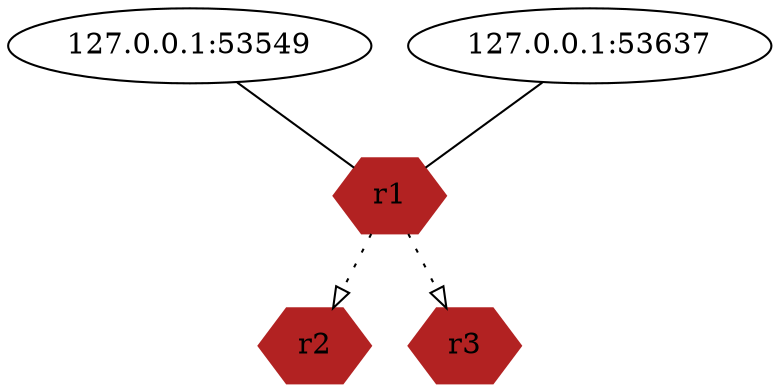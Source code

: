 strict digraph r1dot
{
r1[shape=hexagon color=firebrick style=filled]
"127.0.0.1:53549"->r1[dir=none]
"127.0.0.1:53637"->r1[dir=none]
r2[shape=hexagon color=firebrick style=filled]
r1->r2[style=dotted arrowhead=o]
r3[shape=hexagon color=firebrick style=filled]
r1->r3[style=dotted arrowhead=o]
}
